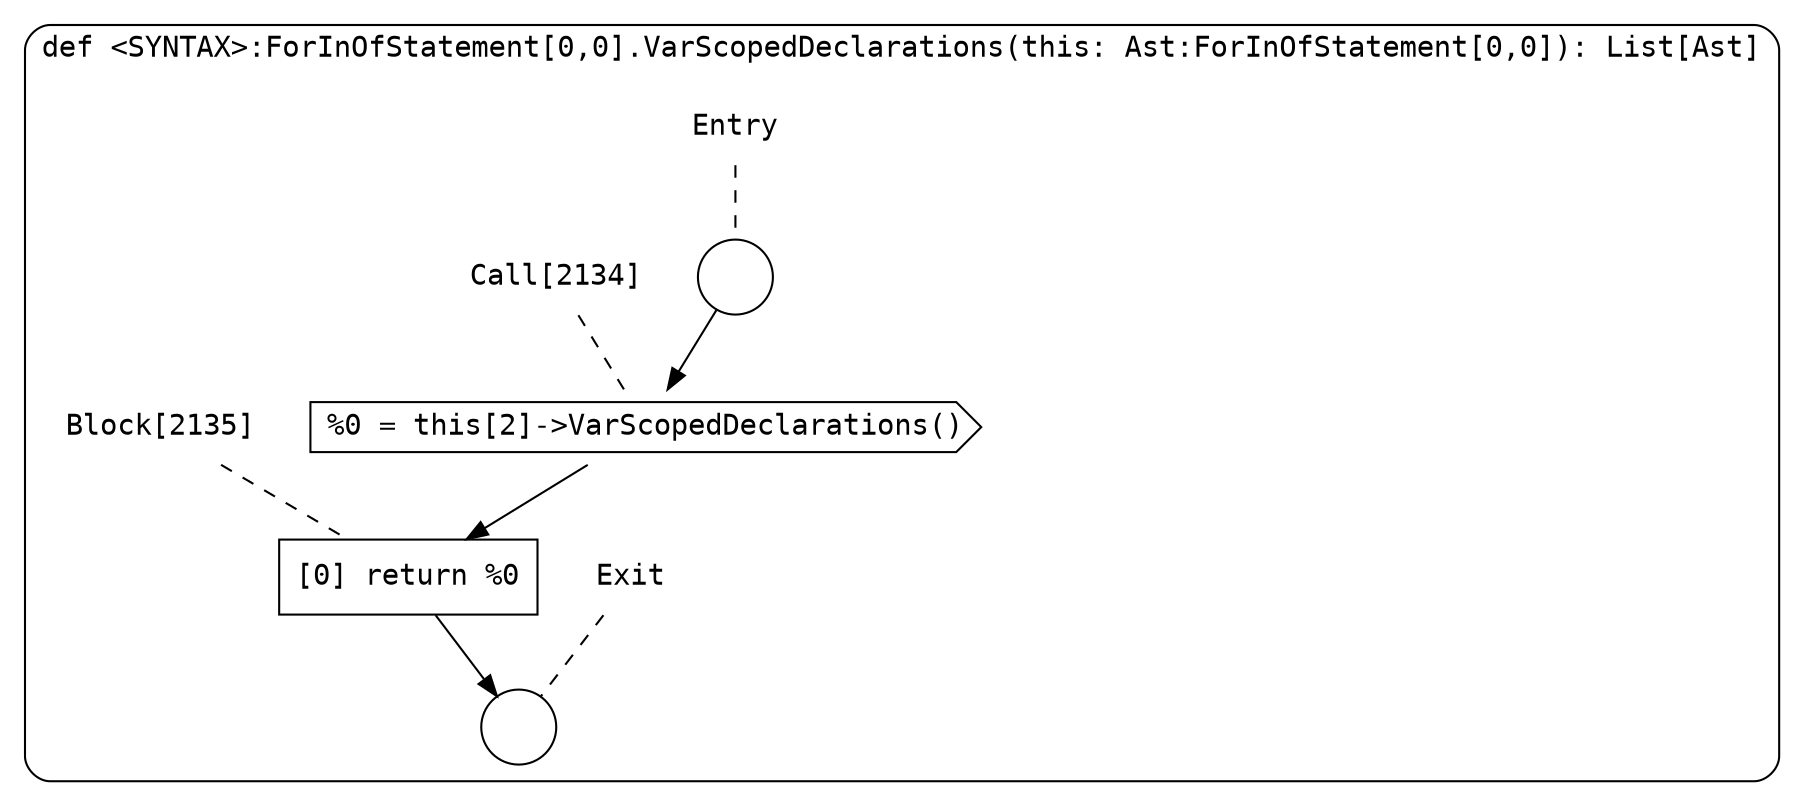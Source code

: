 digraph {
  graph [fontname = "Consolas"]
  node [fontname = "Consolas"]
  edge [fontname = "Consolas"]
  subgraph cluster420 {
    label = "def <SYNTAX>:ForInOfStatement[0,0].VarScopedDeclarations(this: Ast:ForInOfStatement[0,0]): List[Ast]"
    style = rounded
    cluster420_entry_name [shape=none, label=<<font color="black">Entry</font>>]
    cluster420_entry_name -> cluster420_entry [arrowhead=none, color="black", style=dashed]
    cluster420_entry [shape=circle label=" " color="black" fillcolor="white" style=filled]
    cluster420_entry -> node2134 [color="black"]
    cluster420_exit_name [shape=none, label=<<font color="black">Exit</font>>]
    cluster420_exit_name -> cluster420_exit [arrowhead=none, color="black", style=dashed]
    cluster420_exit [shape=circle label=" " color="black" fillcolor="white" style=filled]
    node2134_name [shape=none, label=<<font color="black">Call[2134]</font>>]
    node2134_name -> node2134 [arrowhead=none, color="black", style=dashed]
    node2134 [shape=cds, label=<<font color="black">%0 = this[2]-&gt;VarScopedDeclarations()</font>> color="black" fillcolor="white", style=filled]
    node2134 -> node2135 [color="black"]
    node2135_name [shape=none, label=<<font color="black">Block[2135]</font>>]
    node2135_name -> node2135 [arrowhead=none, color="black", style=dashed]
    node2135 [shape=box, label=<<font color="black">[0] return %0<BR ALIGN="LEFT"/></font>> color="black" fillcolor="white", style=filled]
    node2135 -> cluster420_exit [color="black"]
  }
}